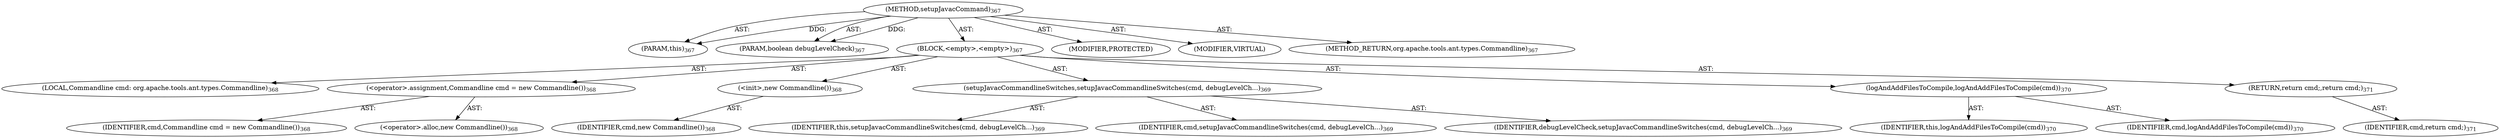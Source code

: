 digraph "setupJavacCommand" {  
"111669149705" [label = <(METHOD,setupJavacCommand)<SUB>367</SUB>> ]
"115964116998" [label = <(PARAM,this)<SUB>367</SUB>> ]
"115964117010" [label = <(PARAM,boolean debugLevelCheck)<SUB>367</SUB>> ]
"25769803825" [label = <(BLOCK,&lt;empty&gt;,&lt;empty&gt;)<SUB>367</SUB>> ]
"94489280520" [label = <(LOCAL,Commandline cmd: org.apache.tools.ant.types.Commandline)<SUB>368</SUB>> ]
"30064771333" [label = <(&lt;operator&gt;.assignment,Commandline cmd = new Commandline())<SUB>368</SUB>> ]
"68719476922" [label = <(IDENTIFIER,cmd,Commandline cmd = new Commandline())<SUB>368</SUB>> ]
"30064771334" [label = <(&lt;operator&gt;.alloc,new Commandline())<SUB>368</SUB>> ]
"30064771335" [label = <(&lt;init&gt;,new Commandline())<SUB>368</SUB>> ]
"68719476923" [label = <(IDENTIFIER,cmd,new Commandline())<SUB>368</SUB>> ]
"30064771336" [label = <(setupJavacCommandlineSwitches,setupJavacCommandlineSwitches(cmd, debugLevelCh...)<SUB>369</SUB>> ]
"68719476751" [label = <(IDENTIFIER,this,setupJavacCommandlineSwitches(cmd, debugLevelCh...)<SUB>369</SUB>> ]
"68719476924" [label = <(IDENTIFIER,cmd,setupJavacCommandlineSwitches(cmd, debugLevelCh...)<SUB>369</SUB>> ]
"68719476925" [label = <(IDENTIFIER,debugLevelCheck,setupJavacCommandlineSwitches(cmd, debugLevelCh...)<SUB>369</SUB>> ]
"30064771337" [label = <(logAndAddFilesToCompile,logAndAddFilesToCompile(cmd))<SUB>370</SUB>> ]
"68719476752" [label = <(IDENTIFIER,this,logAndAddFilesToCompile(cmd))<SUB>370</SUB>> ]
"68719476926" [label = <(IDENTIFIER,cmd,logAndAddFilesToCompile(cmd))<SUB>370</SUB>> ]
"146028888072" [label = <(RETURN,return cmd;,return cmd;)<SUB>371</SUB>> ]
"68719476927" [label = <(IDENTIFIER,cmd,return cmd;)<SUB>371</SUB>> ]
"133143986218" [label = <(MODIFIER,PROTECTED)> ]
"133143986219" [label = <(MODIFIER,VIRTUAL)> ]
"128849018889" [label = <(METHOD_RETURN,org.apache.tools.ant.types.Commandline)<SUB>367</SUB>> ]
  "111669149705" -> "115964116998"  [ label = "AST: "] 
  "111669149705" -> "115964117010"  [ label = "AST: "] 
  "111669149705" -> "25769803825"  [ label = "AST: "] 
  "111669149705" -> "133143986218"  [ label = "AST: "] 
  "111669149705" -> "133143986219"  [ label = "AST: "] 
  "111669149705" -> "128849018889"  [ label = "AST: "] 
  "25769803825" -> "94489280520"  [ label = "AST: "] 
  "25769803825" -> "30064771333"  [ label = "AST: "] 
  "25769803825" -> "30064771335"  [ label = "AST: "] 
  "25769803825" -> "30064771336"  [ label = "AST: "] 
  "25769803825" -> "30064771337"  [ label = "AST: "] 
  "25769803825" -> "146028888072"  [ label = "AST: "] 
  "30064771333" -> "68719476922"  [ label = "AST: "] 
  "30064771333" -> "30064771334"  [ label = "AST: "] 
  "30064771335" -> "68719476923"  [ label = "AST: "] 
  "30064771336" -> "68719476751"  [ label = "AST: "] 
  "30064771336" -> "68719476924"  [ label = "AST: "] 
  "30064771336" -> "68719476925"  [ label = "AST: "] 
  "30064771337" -> "68719476752"  [ label = "AST: "] 
  "30064771337" -> "68719476926"  [ label = "AST: "] 
  "146028888072" -> "68719476927"  [ label = "AST: "] 
  "111669149705" -> "115964116998"  [ label = "DDG: "] 
  "111669149705" -> "115964117010"  [ label = "DDG: "] 
}

